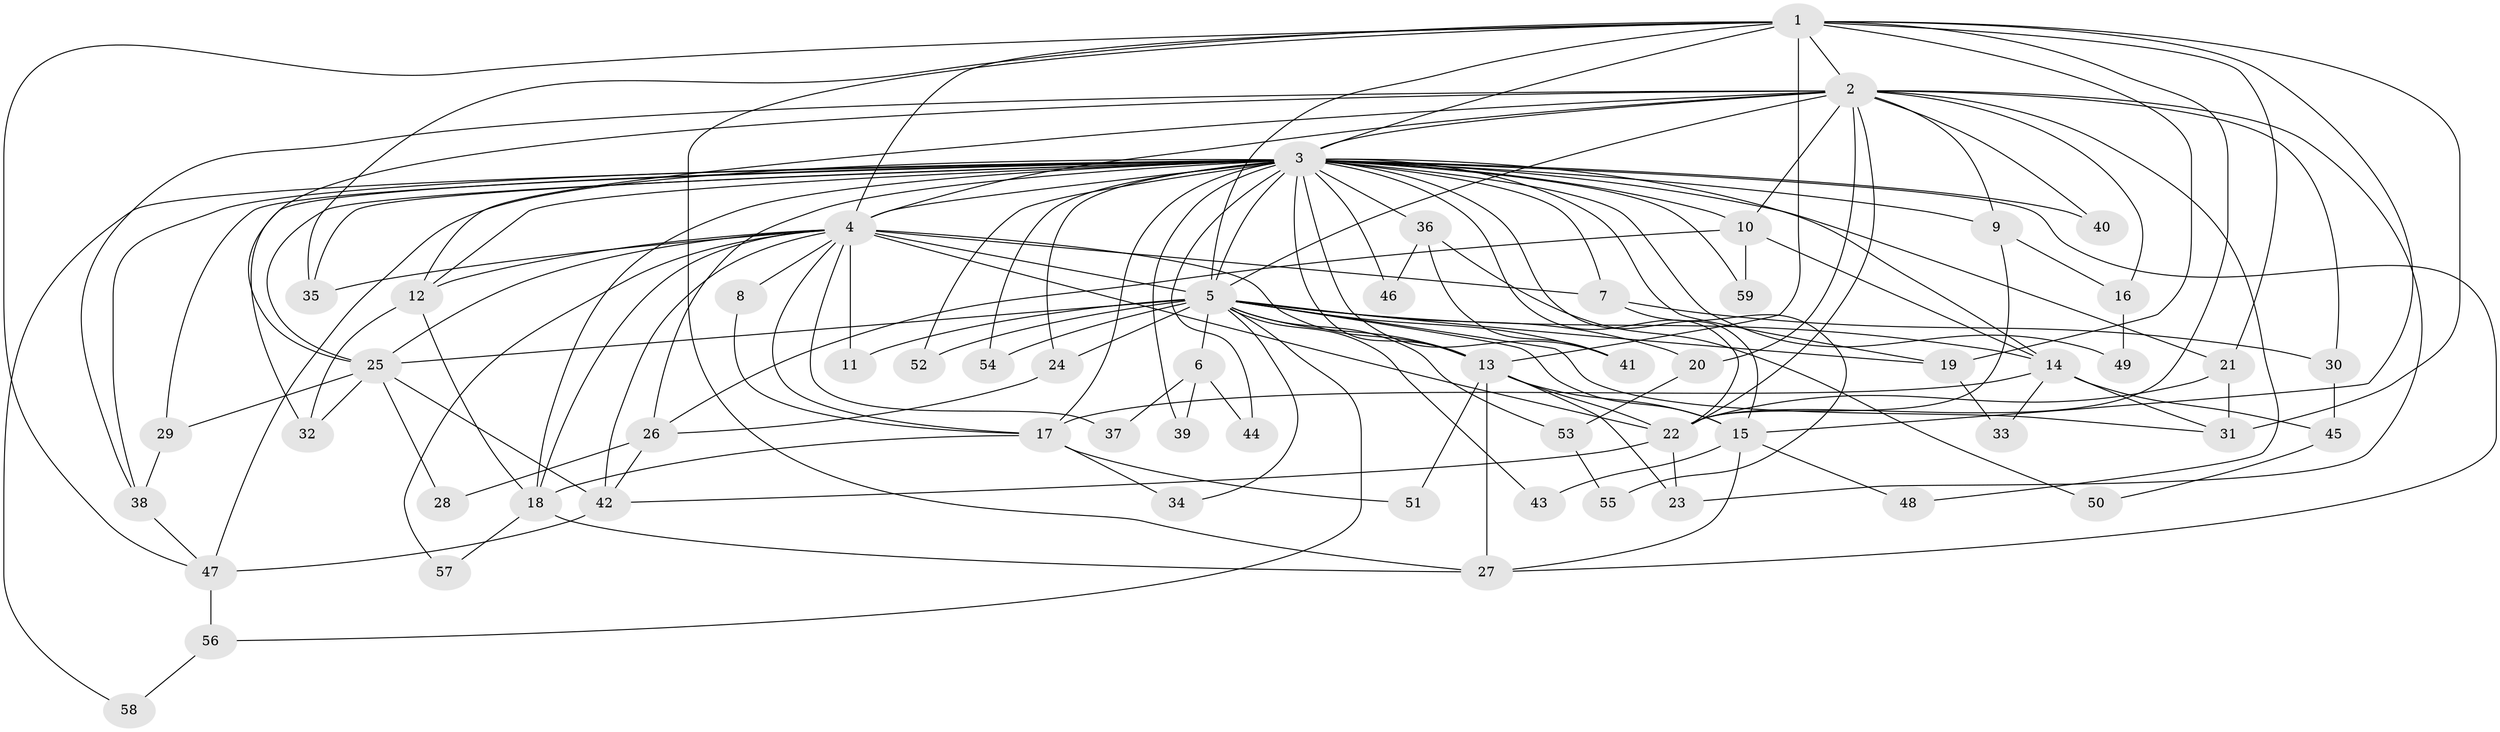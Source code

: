 // original degree distribution, {18: 0.008547008547008548, 22: 0.008547008547008548, 21: 0.017094017094017096, 15: 0.008547008547008548, 14: 0.008547008547008548, 11: 0.008547008547008548, 26: 0.008547008547008548, 29: 0.008547008547008548, 23: 0.008547008547008548, 5: 0.042735042735042736, 2: 0.47863247863247865, 3: 0.23076923076923078, 4: 0.09401709401709402, 6: 0.03418803418803419, 7: 0.017094017094017096, 10: 0.008547008547008548, 8: 0.008547008547008548}
// Generated by graph-tools (version 1.1) at 2025/49/03/04/25 22:49:57]
// undirected, 59 vertices, 148 edges
graph export_dot {
  node [color=gray90,style=filled];
  1;
  2;
  3;
  4;
  5;
  6;
  7;
  8;
  9;
  10;
  11;
  12;
  13;
  14;
  15;
  16;
  17;
  18;
  19;
  20;
  21;
  22;
  23;
  24;
  25;
  26;
  27;
  28;
  29;
  30;
  31;
  32;
  33;
  34;
  35;
  36;
  37;
  38;
  39;
  40;
  41;
  42;
  43;
  44;
  45;
  46;
  47;
  48;
  49;
  50;
  51;
  52;
  53;
  54;
  55;
  56;
  57;
  58;
  59;
  1 -- 2 [weight=2.0];
  1 -- 3 [weight=8.0];
  1 -- 4 [weight=4.0];
  1 -- 5 [weight=3.0];
  1 -- 13 [weight=10.0];
  1 -- 15 [weight=1.0];
  1 -- 19 [weight=2.0];
  1 -- 21 [weight=1.0];
  1 -- 22 [weight=1.0];
  1 -- 27 [weight=1.0];
  1 -- 31 [weight=2.0];
  1 -- 35 [weight=1.0];
  1 -- 47 [weight=1.0];
  2 -- 3 [weight=4.0];
  2 -- 4 [weight=3.0];
  2 -- 5 [weight=1.0];
  2 -- 9 [weight=1.0];
  2 -- 10 [weight=1.0];
  2 -- 12 [weight=1.0];
  2 -- 16 [weight=1.0];
  2 -- 20 [weight=1.0];
  2 -- 22 [weight=1.0];
  2 -- 23 [weight=1.0];
  2 -- 25 [weight=1.0];
  2 -- 30 [weight=1.0];
  2 -- 38 [weight=1.0];
  2 -- 40 [weight=1.0];
  2 -- 48 [weight=1.0];
  3 -- 4 [weight=8.0];
  3 -- 5 [weight=4.0];
  3 -- 7 [weight=2.0];
  3 -- 9 [weight=2.0];
  3 -- 10 [weight=3.0];
  3 -- 12 [weight=1.0];
  3 -- 13 [weight=1.0];
  3 -- 14 [weight=1.0];
  3 -- 15 [weight=1.0];
  3 -- 17 [weight=1.0];
  3 -- 18 [weight=1.0];
  3 -- 19 [weight=1.0];
  3 -- 21 [weight=3.0];
  3 -- 22 [weight=1.0];
  3 -- 24 [weight=1.0];
  3 -- 25 [weight=1.0];
  3 -- 26 [weight=1.0];
  3 -- 27 [weight=1.0];
  3 -- 29 [weight=2.0];
  3 -- 32 [weight=2.0];
  3 -- 35 [weight=1.0];
  3 -- 36 [weight=2.0];
  3 -- 38 [weight=2.0];
  3 -- 39 [weight=1.0];
  3 -- 40 [weight=1.0];
  3 -- 41 [weight=1.0];
  3 -- 44 [weight=1.0];
  3 -- 46 [weight=1.0];
  3 -- 47 [weight=1.0];
  3 -- 49 [weight=1.0];
  3 -- 52 [weight=1.0];
  3 -- 54 [weight=1.0];
  3 -- 58 [weight=1.0];
  3 -- 59 [weight=1.0];
  4 -- 5 [weight=2.0];
  4 -- 7 [weight=1.0];
  4 -- 8 [weight=2.0];
  4 -- 11 [weight=1.0];
  4 -- 12 [weight=1.0];
  4 -- 13 [weight=1.0];
  4 -- 17 [weight=1.0];
  4 -- 18 [weight=2.0];
  4 -- 22 [weight=1.0];
  4 -- 25 [weight=1.0];
  4 -- 35 [weight=1.0];
  4 -- 37 [weight=1.0];
  4 -- 42 [weight=1.0];
  4 -- 57 [weight=1.0];
  5 -- 6 [weight=1.0];
  5 -- 11 [weight=1.0];
  5 -- 13 [weight=1.0];
  5 -- 14 [weight=1.0];
  5 -- 15 [weight=1.0];
  5 -- 19 [weight=1.0];
  5 -- 20 [weight=1.0];
  5 -- 24 [weight=1.0];
  5 -- 25 [weight=1.0];
  5 -- 31 [weight=2.0];
  5 -- 34 [weight=1.0];
  5 -- 41 [weight=1.0];
  5 -- 43 [weight=1.0];
  5 -- 52 [weight=1.0];
  5 -- 53 [weight=1.0];
  5 -- 54 [weight=1.0];
  5 -- 56 [weight=1.0];
  6 -- 37 [weight=1.0];
  6 -- 39 [weight=1.0];
  6 -- 44 [weight=1.0];
  7 -- 30 [weight=1.0];
  7 -- 55 [weight=1.0];
  8 -- 17 [weight=1.0];
  9 -- 16 [weight=1.0];
  9 -- 22 [weight=1.0];
  10 -- 14 [weight=1.0];
  10 -- 26 [weight=1.0];
  10 -- 59 [weight=1.0];
  12 -- 18 [weight=1.0];
  12 -- 32 [weight=1.0];
  13 -- 15 [weight=1.0];
  13 -- 22 [weight=1.0];
  13 -- 23 [weight=1.0];
  13 -- 27 [weight=2.0];
  13 -- 51 [weight=1.0];
  14 -- 17 [weight=1.0];
  14 -- 31 [weight=1.0];
  14 -- 33 [weight=1.0];
  14 -- 45 [weight=1.0];
  15 -- 27 [weight=1.0];
  15 -- 43 [weight=1.0];
  15 -- 48 [weight=1.0];
  16 -- 49 [weight=1.0];
  17 -- 18 [weight=1.0];
  17 -- 34 [weight=1.0];
  17 -- 51 [weight=1.0];
  18 -- 27 [weight=1.0];
  18 -- 57 [weight=1.0];
  19 -- 33 [weight=1.0];
  20 -- 53 [weight=1.0];
  21 -- 22 [weight=1.0];
  21 -- 31 [weight=5.0];
  22 -- 23 [weight=1.0];
  22 -- 42 [weight=1.0];
  24 -- 26 [weight=1.0];
  25 -- 28 [weight=1.0];
  25 -- 29 [weight=1.0];
  25 -- 32 [weight=1.0];
  25 -- 42 [weight=1.0];
  26 -- 28 [weight=1.0];
  26 -- 42 [weight=1.0];
  29 -- 38 [weight=2.0];
  30 -- 45 [weight=1.0];
  36 -- 41 [weight=1.0];
  36 -- 46 [weight=1.0];
  36 -- 50 [weight=1.0];
  38 -- 47 [weight=1.0];
  42 -- 47 [weight=1.0];
  45 -- 50 [weight=1.0];
  47 -- 56 [weight=1.0];
  53 -- 55 [weight=1.0];
  56 -- 58 [weight=1.0];
}
